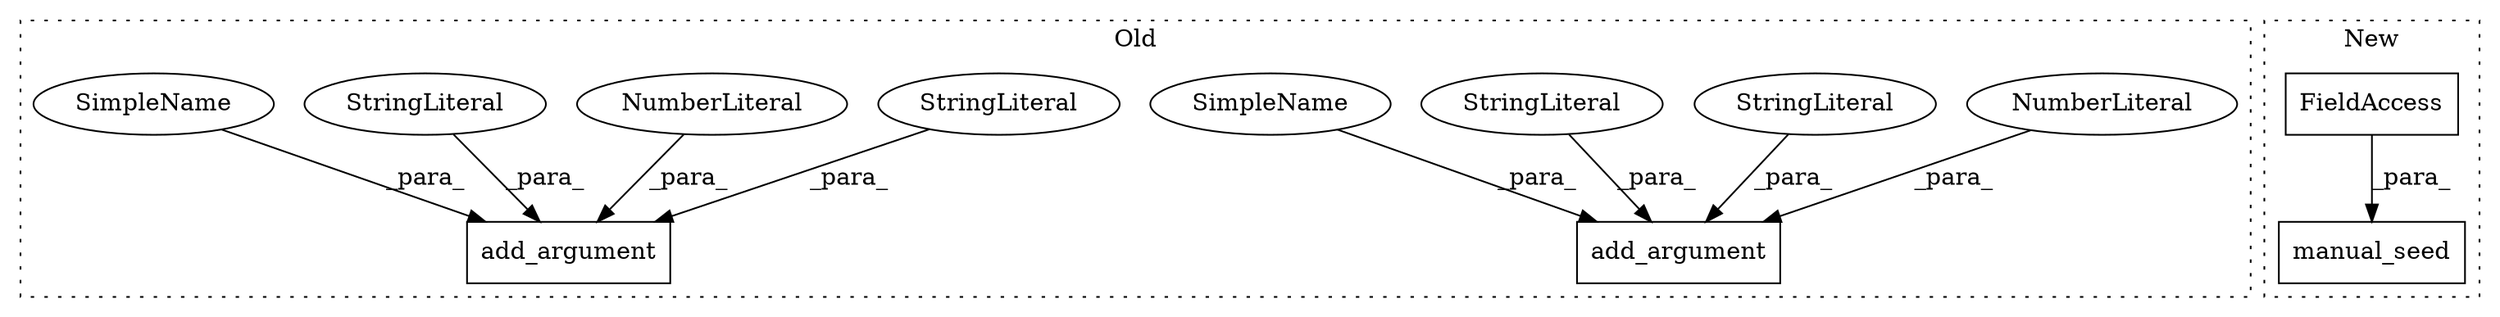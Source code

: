 digraph G {
subgraph cluster0 {
1 [label="add_argument" a="32" s="1120,1178" l="13,1" shape="box"];
3 [label="NumberLiteral" a="34" s="1154" l="3" shape="ellipse"];
5 [label="add_argument" a="32" s="578,624" l="13,1" shape="box"];
6 [label="NumberLiteral" a="34" s="604" l="2" shape="ellipse"];
7 [label="StringLiteral" a="45" s="1158" l="20" shape="ellipse"];
8 [label="StringLiteral" a="45" s="1133" l="16" shape="ellipse"];
9 [label="StringLiteral" a="45" s="591" l="8" shape="ellipse"];
10 [label="StringLiteral" a="45" s="607" l="17" shape="ellipse"];
11 [label="SimpleName" a="42" s="1150" l="3" shape="ellipse"];
12 [label="SimpleName" a="42" s="600" l="3" shape="ellipse"];
label = "Old";
style="dotted";
}
subgraph cluster1 {
2 [label="manual_seed" a="32" s="826,847" l="12,1" shape="box"];
4 [label="FieldAccess" a="22" s="838" l="9" shape="box"];
label = "New";
style="dotted";
}
3 -> 1 [label="_para_"];
4 -> 2 [label="_para_"];
6 -> 5 [label="_para_"];
7 -> 1 [label="_para_"];
8 -> 1 [label="_para_"];
9 -> 5 [label="_para_"];
10 -> 5 [label="_para_"];
11 -> 1 [label="_para_"];
12 -> 5 [label="_para_"];
}